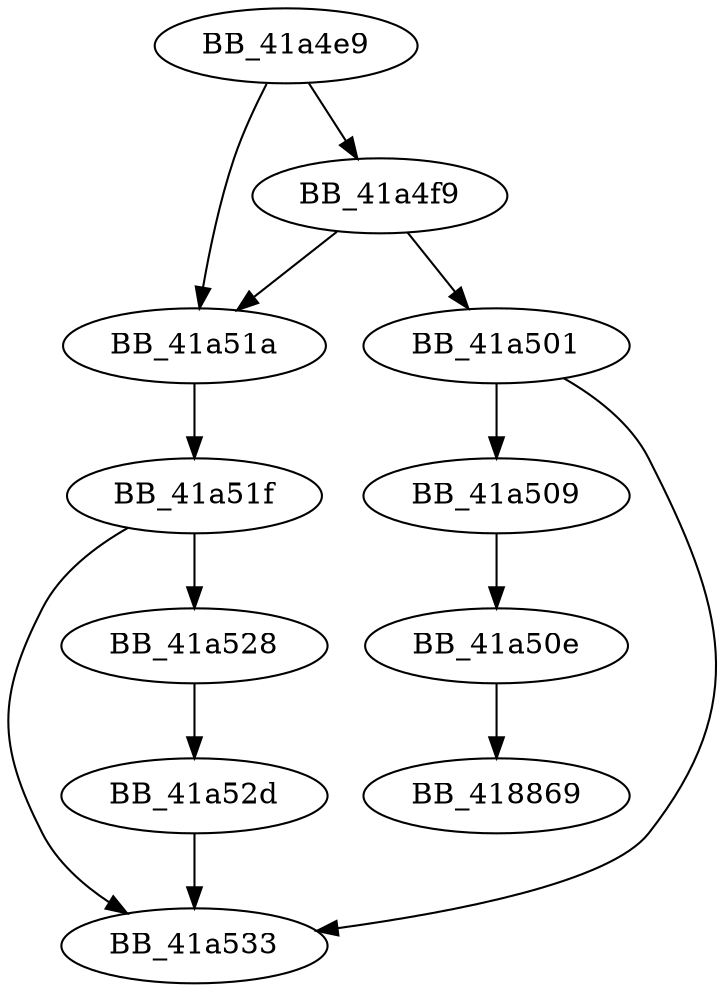 DiGraph ___FrameUnwindFilter{
BB_41a4e9->BB_41a4f9
BB_41a4e9->BB_41a51a
BB_41a4f9->BB_41a501
BB_41a4f9->BB_41a51a
BB_41a501->BB_41a509
BB_41a501->BB_41a533
BB_41a509->BB_41a50e
BB_41a50e->BB_418869
BB_41a51a->BB_41a51f
BB_41a51f->BB_41a528
BB_41a51f->BB_41a533
BB_41a528->BB_41a52d
BB_41a52d->BB_41a533
}
